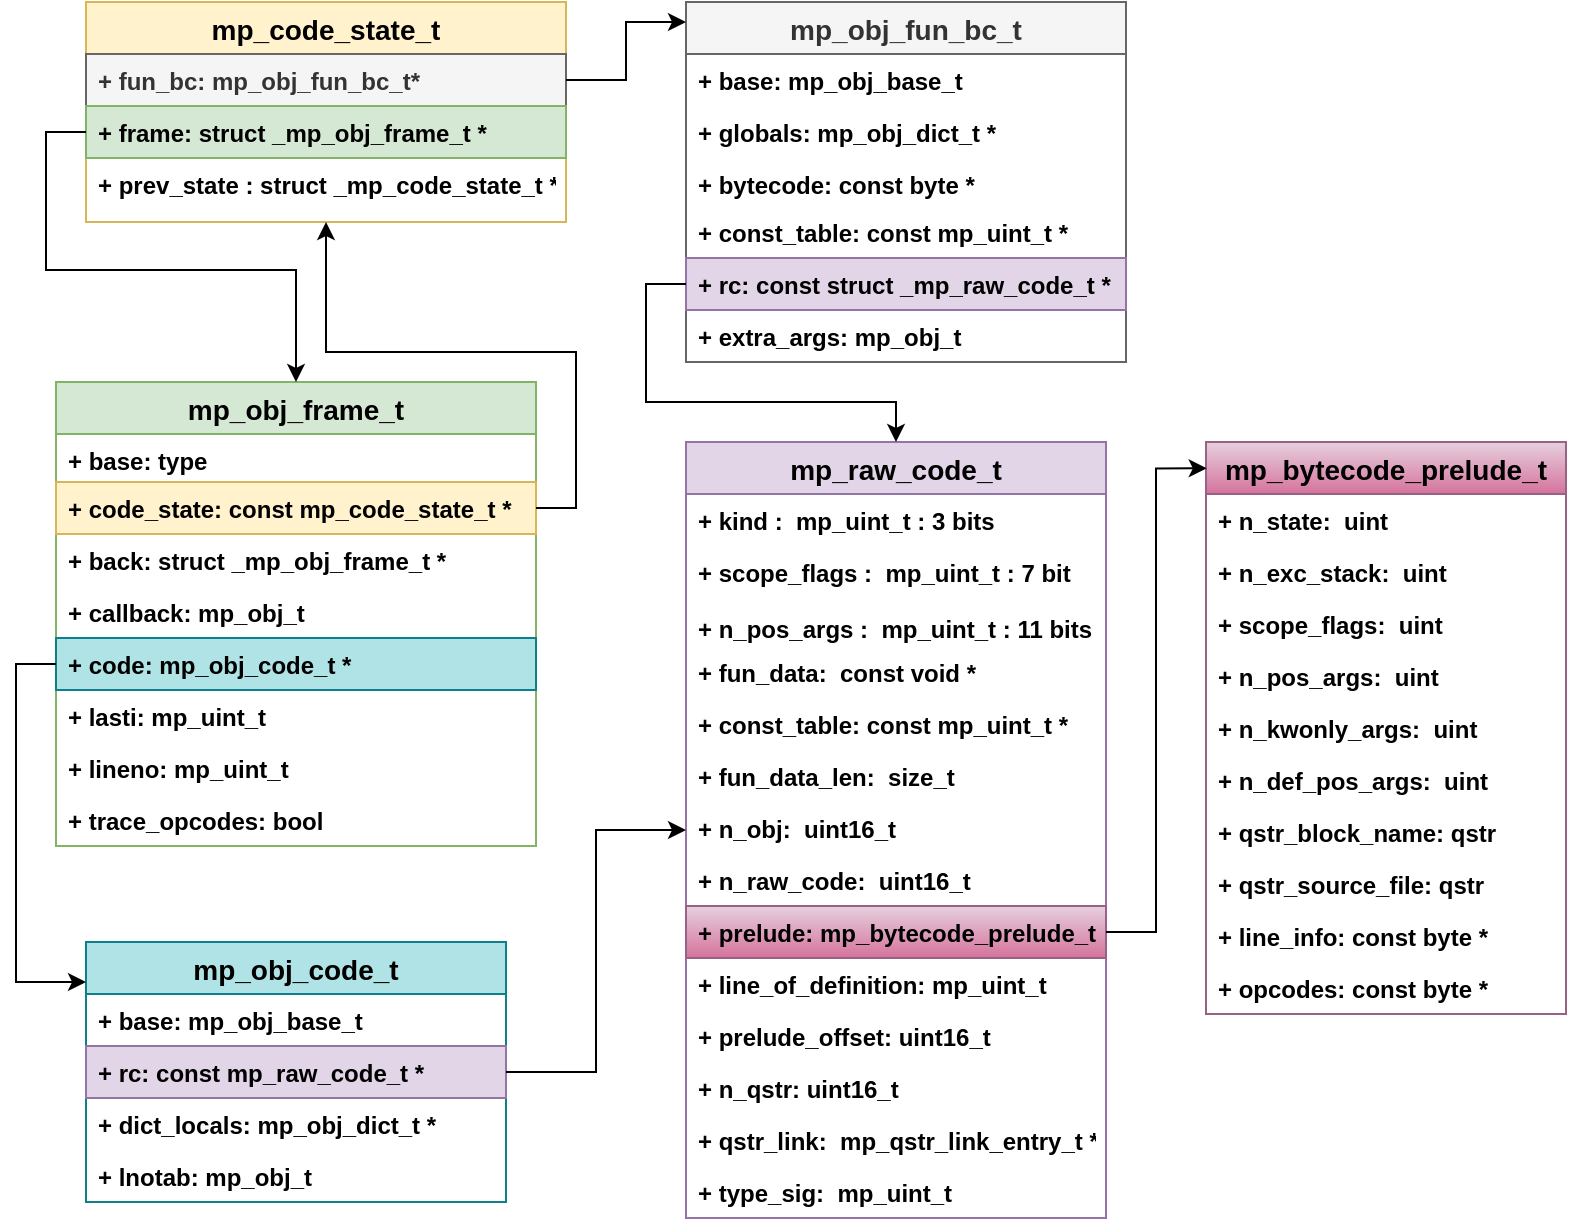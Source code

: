 <mxfile version="15.9.1" type="github">
  <diagram id="wnDa86_sgH5_1HbZJhVr" name="Page-1">
    <mxGraphModel dx="1085" dy="539" grid="1" gridSize="10" guides="1" tooltips="1" connect="1" arrows="1" fold="1" page="1" pageScale="1" pageWidth="850" pageHeight="1100" math="0" shadow="0">
      <root>
        <mxCell id="0" />
        <mxCell id="1" parent="0" />
        <mxCell id="a_ci2bYjOTqBM8tlO-We-2" value="mp_code_state_t" style="swimlane;fontStyle=1;childLayout=stackLayout;horizontal=1;startSize=26;fillColor=#fff2cc;horizontalStack=0;resizeParent=1;resizeParentMax=0;resizeLast=0;collapsible=1;marginBottom=0;fontSize=14;strokeColor=#d6b656;" parent="1" vertex="1">
          <mxGeometry x="80" y="80" width="240" height="110" as="geometry" />
        </mxCell>
        <mxCell id="a_ci2bYjOTqBM8tlO-We-3" value="+ fun_bc: mp_obj_fun_bc_t*" style="text;strokeColor=#666666;fillColor=#f5f5f5;align=left;verticalAlign=top;spacingLeft=4;spacingRight=4;overflow=hidden;rotatable=0;points=[[0,0.5],[1,0.5]];portConstraint=eastwest;fontSize=12;fontStyle=1;fontColor=#333333;" parent="a_ci2bYjOTqBM8tlO-We-2" vertex="1">
          <mxGeometry y="26" width="240" height="26" as="geometry" />
        </mxCell>
        <mxCell id="a_ci2bYjOTqBM8tlO-We-4" value="+ frame: struct _mp_obj_frame_t *" style="text;strokeColor=#82b366;fillColor=#d5e8d4;align=left;verticalAlign=top;spacingLeft=4;spacingRight=4;overflow=hidden;rotatable=0;points=[[0,0.5],[1,0.5]];portConstraint=eastwest;fontSize=12;fontStyle=1" parent="a_ci2bYjOTqBM8tlO-We-2" vertex="1">
          <mxGeometry y="52" width="240" height="26" as="geometry" />
        </mxCell>
        <mxCell id="a_ci2bYjOTqBM8tlO-We-9" value="+ prev_state : struct _mp_code_state_t *" style="text;align=left;verticalAlign=top;spacingLeft=4;spacingRight=4;overflow=hidden;rotatable=0;points=[[0,0.5],[1,0.5]];portConstraint=eastwest;fontSize=12;fontStyle=1" parent="a_ci2bYjOTqBM8tlO-We-2" vertex="1">
          <mxGeometry y="78" width="240" height="32" as="geometry" />
        </mxCell>
        <mxCell id="a_ci2bYjOTqBM8tlO-We-25" value="mp_obj_fun_bc_t" style="swimlane;fontStyle=1;childLayout=stackLayout;horizontal=1;startSize=26;fillColor=#f5f5f5;horizontalStack=0;resizeParent=1;resizeParentMax=0;resizeLast=0;collapsible=1;marginBottom=0;fontSize=14;fontColor=#333333;strokeColor=#666666;" parent="1" vertex="1">
          <mxGeometry x="380" y="80" width="220" height="180" as="geometry" />
        </mxCell>
        <mxCell id="a_ci2bYjOTqBM8tlO-We-28" value="+ base: mp_obj_base_t" style="text;strokeColor=none;fillColor=none;align=left;verticalAlign=top;spacingLeft=4;spacingRight=4;overflow=hidden;rotatable=0;points=[[0,0.5],[1,0.5]];portConstraint=eastwest;fontSize=12;fontStyle=1" parent="a_ci2bYjOTqBM8tlO-We-25" vertex="1">
          <mxGeometry y="26" width="220" height="26" as="geometry" />
        </mxCell>
        <mxCell id="a_ci2bYjOTqBM8tlO-We-27" value="+ globals: mp_obj_dict_t *" style="text;strokeColor=none;fillColor=none;align=left;verticalAlign=top;spacingLeft=4;spacingRight=4;overflow=hidden;rotatable=0;points=[[0,0.5],[1,0.5]];portConstraint=eastwest;fontSize=12;fontStyle=1" parent="a_ci2bYjOTqBM8tlO-We-25" vertex="1">
          <mxGeometry y="52" width="220" height="26" as="geometry" />
        </mxCell>
        <mxCell id="a_ci2bYjOTqBM8tlO-We-26" value="+ bytecode: const byte *" style="text;strokeColor=none;fillColor=none;align=left;verticalAlign=top;spacingLeft=4;spacingRight=4;overflow=hidden;rotatable=0;points=[[0,0.5],[1,0.5]];portConstraint=eastwest;fontSize=12;fontStyle=1" parent="a_ci2bYjOTqBM8tlO-We-25" vertex="1">
          <mxGeometry y="78" width="220" height="24" as="geometry" />
        </mxCell>
        <mxCell id="a_ci2bYjOTqBM8tlO-We-35" value="+ const_table: const mp_uint_t *" style="text;strokeColor=none;fillColor=none;align=left;verticalAlign=top;spacingLeft=4;spacingRight=4;overflow=hidden;rotatable=0;points=[[0,0.5],[1,0.5]];portConstraint=eastwest;fontSize=12;fontStyle=1" parent="a_ci2bYjOTqBM8tlO-We-25" vertex="1">
          <mxGeometry y="102" width="220" height="26" as="geometry" />
        </mxCell>
        <mxCell id="a_ci2bYjOTqBM8tlO-We-36" value="+ rc: const struct _mp_raw_code_t *" style="text;strokeColor=#9673a6;fillColor=#e1d5e7;align=left;verticalAlign=top;spacingLeft=4;spacingRight=4;overflow=hidden;rotatable=0;points=[[0,0.5],[1,0.5]];portConstraint=eastwest;fontSize=12;fontStyle=1" parent="a_ci2bYjOTqBM8tlO-We-25" vertex="1">
          <mxGeometry y="128" width="220" height="26" as="geometry" />
        </mxCell>
        <mxCell id="a_ci2bYjOTqBM8tlO-We-37" value="+ extra_args: mp_obj_t" style="text;strokeColor=none;fillColor=none;align=left;verticalAlign=top;spacingLeft=4;spacingRight=4;overflow=hidden;rotatable=0;points=[[0,0.5],[1,0.5]];portConstraint=eastwest;fontSize=12;fontStyle=1" parent="a_ci2bYjOTqBM8tlO-We-25" vertex="1">
          <mxGeometry y="154" width="220" height="26" as="geometry" />
        </mxCell>
        <mxCell id="a_ci2bYjOTqBM8tlO-We-30" value="mp_obj_frame_t " style="swimlane;fontStyle=1;childLayout=stackLayout;horizontal=1;startSize=26;fillColor=#d5e8d4;horizontalStack=0;resizeParent=1;resizeParentMax=0;resizeLast=0;collapsible=1;marginBottom=0;fontSize=14;strokeColor=#82b366;" parent="1" vertex="1">
          <mxGeometry x="65" y="270" width="240" height="232" as="geometry" />
        </mxCell>
        <mxCell id="a_ci2bYjOTqBM8tlO-We-31" value="+ base: type" style="text;strokeColor=none;fillColor=none;align=left;verticalAlign=top;spacingLeft=4;spacingRight=4;overflow=hidden;rotatable=0;points=[[0,0.5],[1,0.5]];portConstraint=eastwest;fontSize=12;fontStyle=1" parent="a_ci2bYjOTqBM8tlO-We-30" vertex="1">
          <mxGeometry y="26" width="240" height="24" as="geometry" />
        </mxCell>
        <mxCell id="a_ci2bYjOTqBM8tlO-We-43" value="+ code_state: const mp_code_state_t *" style="text;strokeColor=#d6b656;fillColor=#fff2cc;align=left;verticalAlign=top;spacingLeft=4;spacingRight=4;overflow=hidden;rotatable=0;points=[[0,0.5],[1,0.5]];portConstraint=eastwest;fontSize=12;fontStyle=1" parent="a_ci2bYjOTqBM8tlO-We-30" vertex="1">
          <mxGeometry y="50" width="240" height="26" as="geometry" />
        </mxCell>
        <mxCell id="a_ci2bYjOTqBM8tlO-We-32" value="+ back: struct _mp_obj_frame_t *" style="text;strokeColor=none;fillColor=none;align=left;verticalAlign=top;spacingLeft=4;spacingRight=4;overflow=hidden;rotatable=0;points=[[0,0.5],[1,0.5]];portConstraint=eastwest;fontSize=12;fontStyle=1" parent="a_ci2bYjOTqBM8tlO-We-30" vertex="1">
          <mxGeometry y="76" width="240" height="26" as="geometry" />
        </mxCell>
        <mxCell id="a_ci2bYjOTqBM8tlO-We-45" value="+ callback: mp_obj_t " style="text;strokeColor=none;fillColor=none;align=left;verticalAlign=top;spacingLeft=4;spacingRight=4;overflow=hidden;rotatable=0;points=[[0,0.5],[1,0.5]];portConstraint=eastwest;fontSize=12;fontStyle=1" parent="a_ci2bYjOTqBM8tlO-We-30" vertex="1">
          <mxGeometry y="102" width="240" height="26" as="geometry" />
        </mxCell>
        <mxCell id="a_ci2bYjOTqBM8tlO-We-44" value="+ code: mp_obj_code_t *" style="text;strokeColor=#0e8088;fillColor=#b0e3e6;align=left;verticalAlign=top;spacingLeft=4;spacingRight=4;overflow=hidden;rotatable=0;points=[[0,0.5],[1,0.5]];portConstraint=eastwest;fontSize=12;fontStyle=1" parent="a_ci2bYjOTqBM8tlO-We-30" vertex="1">
          <mxGeometry y="128" width="240" height="26" as="geometry" />
        </mxCell>
        <mxCell id="a_ci2bYjOTqBM8tlO-We-33" value="+ lasti: mp_uint_t " style="text;strokeColor=none;fillColor=none;align=left;verticalAlign=top;spacingLeft=4;spacingRight=4;overflow=hidden;rotatable=0;points=[[0,0.5],[1,0.5]];portConstraint=eastwest;fontSize=12;fontStyle=1" parent="a_ci2bYjOTqBM8tlO-We-30" vertex="1">
          <mxGeometry y="154" width="240" height="26" as="geometry" />
        </mxCell>
        <mxCell id="a_ci2bYjOTqBM8tlO-We-47" value="+ lineno: mp_uint_t " style="text;strokeColor=none;fillColor=none;align=left;verticalAlign=top;spacingLeft=4;spacingRight=4;overflow=hidden;rotatable=0;points=[[0,0.5],[1,0.5]];portConstraint=eastwest;fontSize=12;fontStyle=1" parent="a_ci2bYjOTqBM8tlO-We-30" vertex="1">
          <mxGeometry y="180" width="240" height="26" as="geometry" />
        </mxCell>
        <mxCell id="a_ci2bYjOTqBM8tlO-We-49" value="+ trace_opcodes: bool" style="text;strokeColor=none;fillColor=none;align=left;verticalAlign=top;spacingLeft=4;spacingRight=4;overflow=hidden;rotatable=0;points=[[0,0.5],[1,0.5]];portConstraint=eastwest;fontSize=12;fontStyle=1" parent="a_ci2bYjOTqBM8tlO-We-30" vertex="1">
          <mxGeometry y="206" width="240" height="26" as="geometry" />
        </mxCell>
        <mxCell id="a_ci2bYjOTqBM8tlO-We-38" value="mp_raw_code_t " style="swimlane;fontStyle=1;childLayout=stackLayout;horizontal=1;startSize=26;fillColor=#e1d5e7;horizontalStack=0;resizeParent=1;resizeParentMax=0;resizeLast=0;collapsible=1;marginBottom=0;fontSize=14;strokeColor=#9673a6;" parent="1" vertex="1">
          <mxGeometry x="380" y="300" width="210" height="388" as="geometry" />
        </mxCell>
        <mxCell id="a_ci2bYjOTqBM8tlO-We-39" value="+ kind :  mp_uint_t : 3 bits" style="text;strokeColor=none;fillColor=none;align=left;verticalAlign=top;spacingLeft=4;spacingRight=4;overflow=hidden;rotatable=0;points=[[0,0.5],[1,0.5]];portConstraint=eastwest;fontSize=12;fontStyle=1" parent="a_ci2bYjOTqBM8tlO-We-38" vertex="1">
          <mxGeometry y="26" width="210" height="26" as="geometry" />
        </mxCell>
        <mxCell id="a_ci2bYjOTqBM8tlO-We-40" value="+ scope_flags :  mp_uint_t : 7 bit" style="text;strokeColor=none;fillColor=none;align=left;verticalAlign=top;spacingLeft=4;spacingRight=4;overflow=hidden;rotatable=0;points=[[0,0.5],[1,0.5]];portConstraint=eastwest;fontSize=12;fontStyle=1" parent="a_ci2bYjOTqBM8tlO-We-38" vertex="1">
          <mxGeometry y="52" width="210" height="28" as="geometry" />
        </mxCell>
        <mxCell id="a_ci2bYjOTqBM8tlO-We-41" value="+ n_pos_args :  mp_uint_t : 11 bits" style="text;strokeColor=none;fillColor=none;align=left;verticalAlign=top;spacingLeft=4;spacingRight=4;overflow=hidden;rotatable=0;points=[[0,0.5],[1,0.5]];portConstraint=eastwest;fontSize=12;fontStyle=1" parent="a_ci2bYjOTqBM8tlO-We-38" vertex="1">
          <mxGeometry y="80" width="210" height="22" as="geometry" />
        </mxCell>
        <mxCell id="BdHdynzSusa7COlGPXgd-5" value="+ fun_data:  const void *" style="text;strokeColor=none;fillColor=none;align=left;verticalAlign=top;spacingLeft=4;spacingRight=4;overflow=hidden;rotatable=0;points=[[0,0.5],[1,0.5]];portConstraint=eastwest;fontStyle=1" vertex="1" parent="a_ci2bYjOTqBM8tlO-We-38">
          <mxGeometry y="102" width="210" height="26" as="geometry" />
        </mxCell>
        <mxCell id="BdHdynzSusa7COlGPXgd-6" value="+ const_table: const mp_uint_t *" style="text;strokeColor=none;fillColor=none;align=left;verticalAlign=top;spacingLeft=4;spacingRight=4;overflow=hidden;rotatable=0;points=[[0,0.5],[1,0.5]];portConstraint=eastwest;fontStyle=1" vertex="1" parent="a_ci2bYjOTqBM8tlO-We-38">
          <mxGeometry y="128" width="210" height="26" as="geometry" />
        </mxCell>
        <mxCell id="BdHdynzSusa7COlGPXgd-8" value="+ fun_data_len:  size_t" style="text;strokeColor=none;fillColor=none;align=left;verticalAlign=top;spacingLeft=4;spacingRight=4;overflow=hidden;rotatable=0;points=[[0,0.5],[1,0.5]];portConstraint=eastwest;fontStyle=1" vertex="1" parent="a_ci2bYjOTqBM8tlO-We-38">
          <mxGeometry y="154" width="210" height="26" as="geometry" />
        </mxCell>
        <mxCell id="BdHdynzSusa7COlGPXgd-10" value="+ n_obj:  uint16_t" style="text;strokeColor=none;fillColor=none;align=left;verticalAlign=top;spacingLeft=4;spacingRight=4;overflow=hidden;rotatable=0;points=[[0,0.5],[1,0.5]];portConstraint=eastwest;fontStyle=1" vertex="1" parent="a_ci2bYjOTqBM8tlO-We-38">
          <mxGeometry y="180" width="210" height="26" as="geometry" />
        </mxCell>
        <mxCell id="BdHdynzSusa7COlGPXgd-9" value="+ n_raw_code:  uint16_t" style="text;strokeColor=none;fillColor=none;align=left;verticalAlign=top;spacingLeft=4;spacingRight=4;overflow=hidden;rotatable=0;points=[[0,0.5],[1,0.5]];portConstraint=eastwest;fontStyle=1" vertex="1" parent="a_ci2bYjOTqBM8tlO-We-38">
          <mxGeometry y="206" width="210" height="26" as="geometry" />
        </mxCell>
        <mxCell id="BdHdynzSusa7COlGPXgd-11" value="+ prelude: mp_bytecode_prelude_t" style="text;strokeColor=#996185;fillColor=#e6d0de;align=left;verticalAlign=top;spacingLeft=4;spacingRight=4;overflow=hidden;rotatable=0;points=[[0,0.5],[1,0.5]];portConstraint=eastwest;fontStyle=1;gradientColor=#d5739d;" vertex="1" parent="a_ci2bYjOTqBM8tlO-We-38">
          <mxGeometry y="232" width="210" height="26" as="geometry" />
        </mxCell>
        <mxCell id="BdHdynzSusa7COlGPXgd-7" value="+ line_of_definition: mp_uint_t" style="text;strokeColor=none;fillColor=none;align=left;verticalAlign=top;spacingLeft=4;spacingRight=4;overflow=hidden;rotatable=0;points=[[0,0.5],[1,0.5]];portConstraint=eastwest;fontStyle=1" vertex="1" parent="a_ci2bYjOTqBM8tlO-We-38">
          <mxGeometry y="258" width="210" height="26" as="geometry" />
        </mxCell>
        <mxCell id="BdHdynzSusa7COlGPXgd-12" value="+ prelude_offset: uint16_t" style="text;strokeColor=none;fillColor=none;align=left;verticalAlign=top;spacingLeft=4;spacingRight=4;overflow=hidden;rotatable=0;points=[[0,0.5],[1,0.5]];portConstraint=eastwest;fontStyle=1" vertex="1" parent="a_ci2bYjOTqBM8tlO-We-38">
          <mxGeometry y="284" width="210" height="26" as="geometry" />
        </mxCell>
        <mxCell id="BdHdynzSusa7COlGPXgd-13" value="+ n_qstr: uint16_t" style="text;strokeColor=none;fillColor=none;align=left;verticalAlign=top;spacingLeft=4;spacingRight=4;overflow=hidden;rotatable=0;points=[[0,0.5],[1,0.5]];portConstraint=eastwest;fontStyle=1" vertex="1" parent="a_ci2bYjOTqBM8tlO-We-38">
          <mxGeometry y="310" width="210" height="26" as="geometry" />
        </mxCell>
        <mxCell id="BdHdynzSusa7COlGPXgd-15" value="+ qstr_link:  mp_qstr_link_entry_t *" style="text;strokeColor=none;fillColor=none;align=left;verticalAlign=top;spacingLeft=4;spacingRight=4;overflow=hidden;rotatable=0;points=[[0,0.5],[1,0.5]];portConstraint=eastwest;fontStyle=1" vertex="1" parent="a_ci2bYjOTqBM8tlO-We-38">
          <mxGeometry y="336" width="210" height="26" as="geometry" />
        </mxCell>
        <mxCell id="BdHdynzSusa7COlGPXgd-14" value="+ type_sig:  mp_uint_t" style="text;strokeColor=none;fillColor=none;align=left;verticalAlign=top;spacingLeft=4;spacingRight=4;overflow=hidden;rotatable=0;points=[[0,0.5],[1,0.5]];portConstraint=eastwest;fontStyle=1" vertex="1" parent="a_ci2bYjOTqBM8tlO-We-38">
          <mxGeometry y="362" width="210" height="26" as="geometry" />
        </mxCell>
        <mxCell id="a_ci2bYjOTqBM8tlO-We-52" value="mp_obj_code_t" style="swimlane;fontStyle=1;childLayout=stackLayout;horizontal=1;startSize=26;fillColor=#b0e3e6;horizontalStack=0;resizeParent=1;resizeParentMax=0;resizeLast=0;collapsible=1;marginBottom=0;fontSize=14;strokeColor=#0e8088;" parent="1" vertex="1">
          <mxGeometry x="80" y="550" width="210" height="130" as="geometry" />
        </mxCell>
        <mxCell id="a_ci2bYjOTqBM8tlO-We-53" value="+ base: mp_obj_base_t" style="text;strokeColor=none;fillColor=none;align=left;verticalAlign=top;spacingLeft=4;spacingRight=4;overflow=hidden;rotatable=0;points=[[0,0.5],[1,0.5]];portConstraint=eastwest;fontSize=12;fontStyle=1" parent="a_ci2bYjOTqBM8tlO-We-52" vertex="1">
          <mxGeometry y="26" width="210" height="26" as="geometry" />
        </mxCell>
        <mxCell id="a_ci2bYjOTqBM8tlO-We-54" value="+ rc: const mp_raw_code_t *" style="text;strokeColor=#9673a6;fillColor=#e1d5e7;align=left;verticalAlign=top;spacingLeft=4;spacingRight=4;overflow=hidden;rotatable=0;points=[[0,0.5],[1,0.5]];portConstraint=eastwest;fontSize=12;fontStyle=1" parent="a_ci2bYjOTqBM8tlO-We-52" vertex="1">
          <mxGeometry y="52" width="210" height="26" as="geometry" />
        </mxCell>
        <mxCell id="a_ci2bYjOTqBM8tlO-We-55" value="+ dict_locals: mp_obj_dict_t *" style="text;strokeColor=none;fillColor=none;align=left;verticalAlign=top;spacingLeft=4;spacingRight=4;overflow=hidden;rotatable=0;points=[[0,0.5],[1,0.5]];portConstraint=eastwest;fontSize=12;fontStyle=1" parent="a_ci2bYjOTqBM8tlO-We-52" vertex="1">
          <mxGeometry y="78" width="210" height="26" as="geometry" />
        </mxCell>
        <mxCell id="BdHdynzSusa7COlGPXgd-1" value="+ lnotab: mp_obj_t " style="text;strokeColor=none;fillColor=none;align=left;verticalAlign=top;spacingLeft=4;spacingRight=4;overflow=hidden;rotatable=0;points=[[0,0.5],[1,0.5]];portConstraint=eastwest;fontStyle=1" vertex="1" parent="a_ci2bYjOTqBM8tlO-We-52">
          <mxGeometry y="104" width="210" height="26" as="geometry" />
        </mxCell>
        <mxCell id="BdHdynzSusa7COlGPXgd-23" value="mp_bytecode_prelude_t" style="swimlane;fontStyle=1;childLayout=stackLayout;horizontal=1;startSize=26;fillColor=#e6d0de;horizontalStack=0;resizeParent=1;resizeParentMax=0;resizeLast=0;collapsible=1;marginBottom=0;fontSize=14;strokeColor=#996185;gradientColor=#d5739d;" vertex="1" parent="1">
          <mxGeometry x="640" y="300" width="180" height="286" as="geometry" />
        </mxCell>
        <mxCell id="BdHdynzSusa7COlGPXgd-24" value="+ n_state:  uint" style="text;strokeColor=none;fillColor=none;align=left;verticalAlign=top;spacingLeft=4;spacingRight=4;overflow=hidden;rotatable=0;points=[[0,0.5],[1,0.5]];portConstraint=eastwest;fontSize=12;fontStyle=1" vertex="1" parent="BdHdynzSusa7COlGPXgd-23">
          <mxGeometry y="26" width="180" height="26" as="geometry" />
        </mxCell>
        <mxCell id="BdHdynzSusa7COlGPXgd-25" value="+ n_exc_stack:  uint" style="text;strokeColor=none;fillColor=none;align=left;verticalAlign=top;spacingLeft=4;spacingRight=4;overflow=hidden;rotatable=0;points=[[0,0.5],[1,0.5]];portConstraint=eastwest;fontSize=12;fontStyle=1" vertex="1" parent="BdHdynzSusa7COlGPXgd-23">
          <mxGeometry y="52" width="180" height="26" as="geometry" />
        </mxCell>
        <mxCell id="BdHdynzSusa7COlGPXgd-31" value="+ scope_flags:  uint" style="text;strokeColor=none;fillColor=none;align=left;verticalAlign=top;spacingLeft=4;spacingRight=4;overflow=hidden;rotatable=0;points=[[0,0.5],[1,0.5]];portConstraint=eastwest;fontSize=12;fontStyle=1" vertex="1" parent="BdHdynzSusa7COlGPXgd-23">
          <mxGeometry y="78" width="180" height="26" as="geometry" />
        </mxCell>
        <mxCell id="BdHdynzSusa7COlGPXgd-32" value="+ n_pos_args:  uint" style="text;strokeColor=none;fillColor=none;align=left;verticalAlign=top;spacingLeft=4;spacingRight=4;overflow=hidden;rotatable=0;points=[[0,0.5],[1,0.5]];portConstraint=eastwest;fontSize=12;fontStyle=1" vertex="1" parent="BdHdynzSusa7COlGPXgd-23">
          <mxGeometry y="104" width="180" height="26" as="geometry" />
        </mxCell>
        <mxCell id="BdHdynzSusa7COlGPXgd-34" value="+ n_kwonly_args:  uint" style="text;strokeColor=none;fillColor=none;align=left;verticalAlign=top;spacingLeft=4;spacingRight=4;overflow=hidden;rotatable=0;points=[[0,0.5],[1,0.5]];portConstraint=eastwest;fontSize=12;fontStyle=1" vertex="1" parent="BdHdynzSusa7COlGPXgd-23">
          <mxGeometry y="130" width="180" height="26" as="geometry" />
        </mxCell>
        <mxCell id="BdHdynzSusa7COlGPXgd-35" value="+ n_def_pos_args:  uint" style="text;strokeColor=none;fillColor=none;align=left;verticalAlign=top;spacingLeft=4;spacingRight=4;overflow=hidden;rotatable=0;points=[[0,0.5],[1,0.5]];portConstraint=eastwest;fontSize=12;fontStyle=1" vertex="1" parent="BdHdynzSusa7COlGPXgd-23">
          <mxGeometry y="156" width="180" height="26" as="geometry" />
        </mxCell>
        <mxCell id="BdHdynzSusa7COlGPXgd-36" value="+ qstr_block_name: qstr" style="text;strokeColor=none;fillColor=none;align=left;verticalAlign=top;spacingLeft=4;spacingRight=4;overflow=hidden;rotatable=0;points=[[0,0.5],[1,0.5]];portConstraint=eastwest;fontSize=12;fontStyle=1" vertex="1" parent="BdHdynzSusa7COlGPXgd-23">
          <mxGeometry y="182" width="180" height="26" as="geometry" />
        </mxCell>
        <mxCell id="BdHdynzSusa7COlGPXgd-33" value="+ qstr_source_file: qstr" style="text;strokeColor=none;fillColor=none;align=left;verticalAlign=top;spacingLeft=4;spacingRight=4;overflow=hidden;rotatable=0;points=[[0,0.5],[1,0.5]];portConstraint=eastwest;fontSize=12;fontStyle=1" vertex="1" parent="BdHdynzSusa7COlGPXgd-23">
          <mxGeometry y="208" width="180" height="26" as="geometry" />
        </mxCell>
        <mxCell id="BdHdynzSusa7COlGPXgd-37" value="+ line_info: const byte *" style="text;strokeColor=none;fillColor=none;align=left;verticalAlign=top;spacingLeft=4;spacingRight=4;overflow=hidden;rotatable=0;points=[[0,0.5],[1,0.5]];portConstraint=eastwest;fontSize=12;fontStyle=1" vertex="1" parent="BdHdynzSusa7COlGPXgd-23">
          <mxGeometry y="234" width="180" height="26" as="geometry" />
        </mxCell>
        <mxCell id="BdHdynzSusa7COlGPXgd-39" value="+ opcodes: const byte *" style="text;strokeColor=none;fillColor=none;align=left;verticalAlign=top;spacingLeft=4;spacingRight=4;overflow=hidden;rotatable=0;points=[[0,0.5],[1,0.5]];portConstraint=eastwest;fontSize=12;fontStyle=1" vertex="1" parent="BdHdynzSusa7COlGPXgd-23">
          <mxGeometry y="260" width="180" height="26" as="geometry" />
        </mxCell>
        <mxCell id="BdHdynzSusa7COlGPXgd-27" style="edgeStyle=orthogonalEdgeStyle;rounded=0;orthogonalLoop=1;jettySize=auto;html=1;entryX=0.002;entryY=0.046;entryDx=0;entryDy=0;fontSize=12;entryPerimeter=0;" edge="1" parent="1" source="BdHdynzSusa7COlGPXgd-11" target="BdHdynzSusa7COlGPXgd-23">
          <mxGeometry relative="1" as="geometry" />
        </mxCell>
        <mxCell id="BdHdynzSusa7COlGPXgd-47" style="edgeStyle=orthogonalEdgeStyle;rounded=0;orthogonalLoop=1;jettySize=auto;html=1;entryX=0;entryY=0.154;entryDx=0;entryDy=0;entryPerimeter=0;fontSize=14;" edge="1" parent="1" source="a_ci2bYjOTqBM8tlO-We-44" target="a_ci2bYjOTqBM8tlO-We-52">
          <mxGeometry relative="1" as="geometry" />
        </mxCell>
        <mxCell id="BdHdynzSusa7COlGPXgd-48" style="edgeStyle=orthogonalEdgeStyle;rounded=0;orthogonalLoop=1;jettySize=auto;html=1;fontSize=14;" edge="1" parent="1" source="a_ci2bYjOTqBM8tlO-We-54" target="a_ci2bYjOTqBM8tlO-We-38">
          <mxGeometry relative="1" as="geometry" />
        </mxCell>
        <mxCell id="BdHdynzSusa7COlGPXgd-49" style="edgeStyle=orthogonalEdgeStyle;rounded=0;orthogonalLoop=1;jettySize=auto;html=1;fontSize=14;" edge="1" parent="1" source="a_ci2bYjOTqBM8tlO-We-36" target="a_ci2bYjOTqBM8tlO-We-38">
          <mxGeometry relative="1" as="geometry">
            <Array as="points">
              <mxPoint x="360" y="221" />
              <mxPoint x="360" y="280" />
              <mxPoint x="485" y="280" />
            </Array>
          </mxGeometry>
        </mxCell>
        <mxCell id="BdHdynzSusa7COlGPXgd-50" style="edgeStyle=orthogonalEdgeStyle;rounded=0;orthogonalLoop=1;jettySize=auto;html=1;fontSize=14;" edge="1" parent="1" source="a_ci2bYjOTqBM8tlO-We-4" target="a_ci2bYjOTqBM8tlO-We-30">
          <mxGeometry relative="1" as="geometry" />
        </mxCell>
        <mxCell id="BdHdynzSusa7COlGPXgd-51" style="edgeStyle=orthogonalEdgeStyle;rounded=0;orthogonalLoop=1;jettySize=auto;html=1;fontSize=14;" edge="1" parent="1" source="a_ci2bYjOTqBM8tlO-We-3" target="a_ci2bYjOTqBM8tlO-We-25">
          <mxGeometry relative="1" as="geometry">
            <Array as="points">
              <mxPoint x="350" y="119" />
              <mxPoint x="350" y="90" />
            </Array>
          </mxGeometry>
        </mxCell>
        <mxCell id="BdHdynzSusa7COlGPXgd-52" style="edgeStyle=orthogonalEdgeStyle;rounded=0;orthogonalLoop=1;jettySize=auto;html=1;fontSize=14;" edge="1" parent="1" source="a_ci2bYjOTqBM8tlO-We-43" target="a_ci2bYjOTqBM8tlO-We-2">
          <mxGeometry relative="1" as="geometry" />
        </mxCell>
      </root>
    </mxGraphModel>
  </diagram>
</mxfile>
